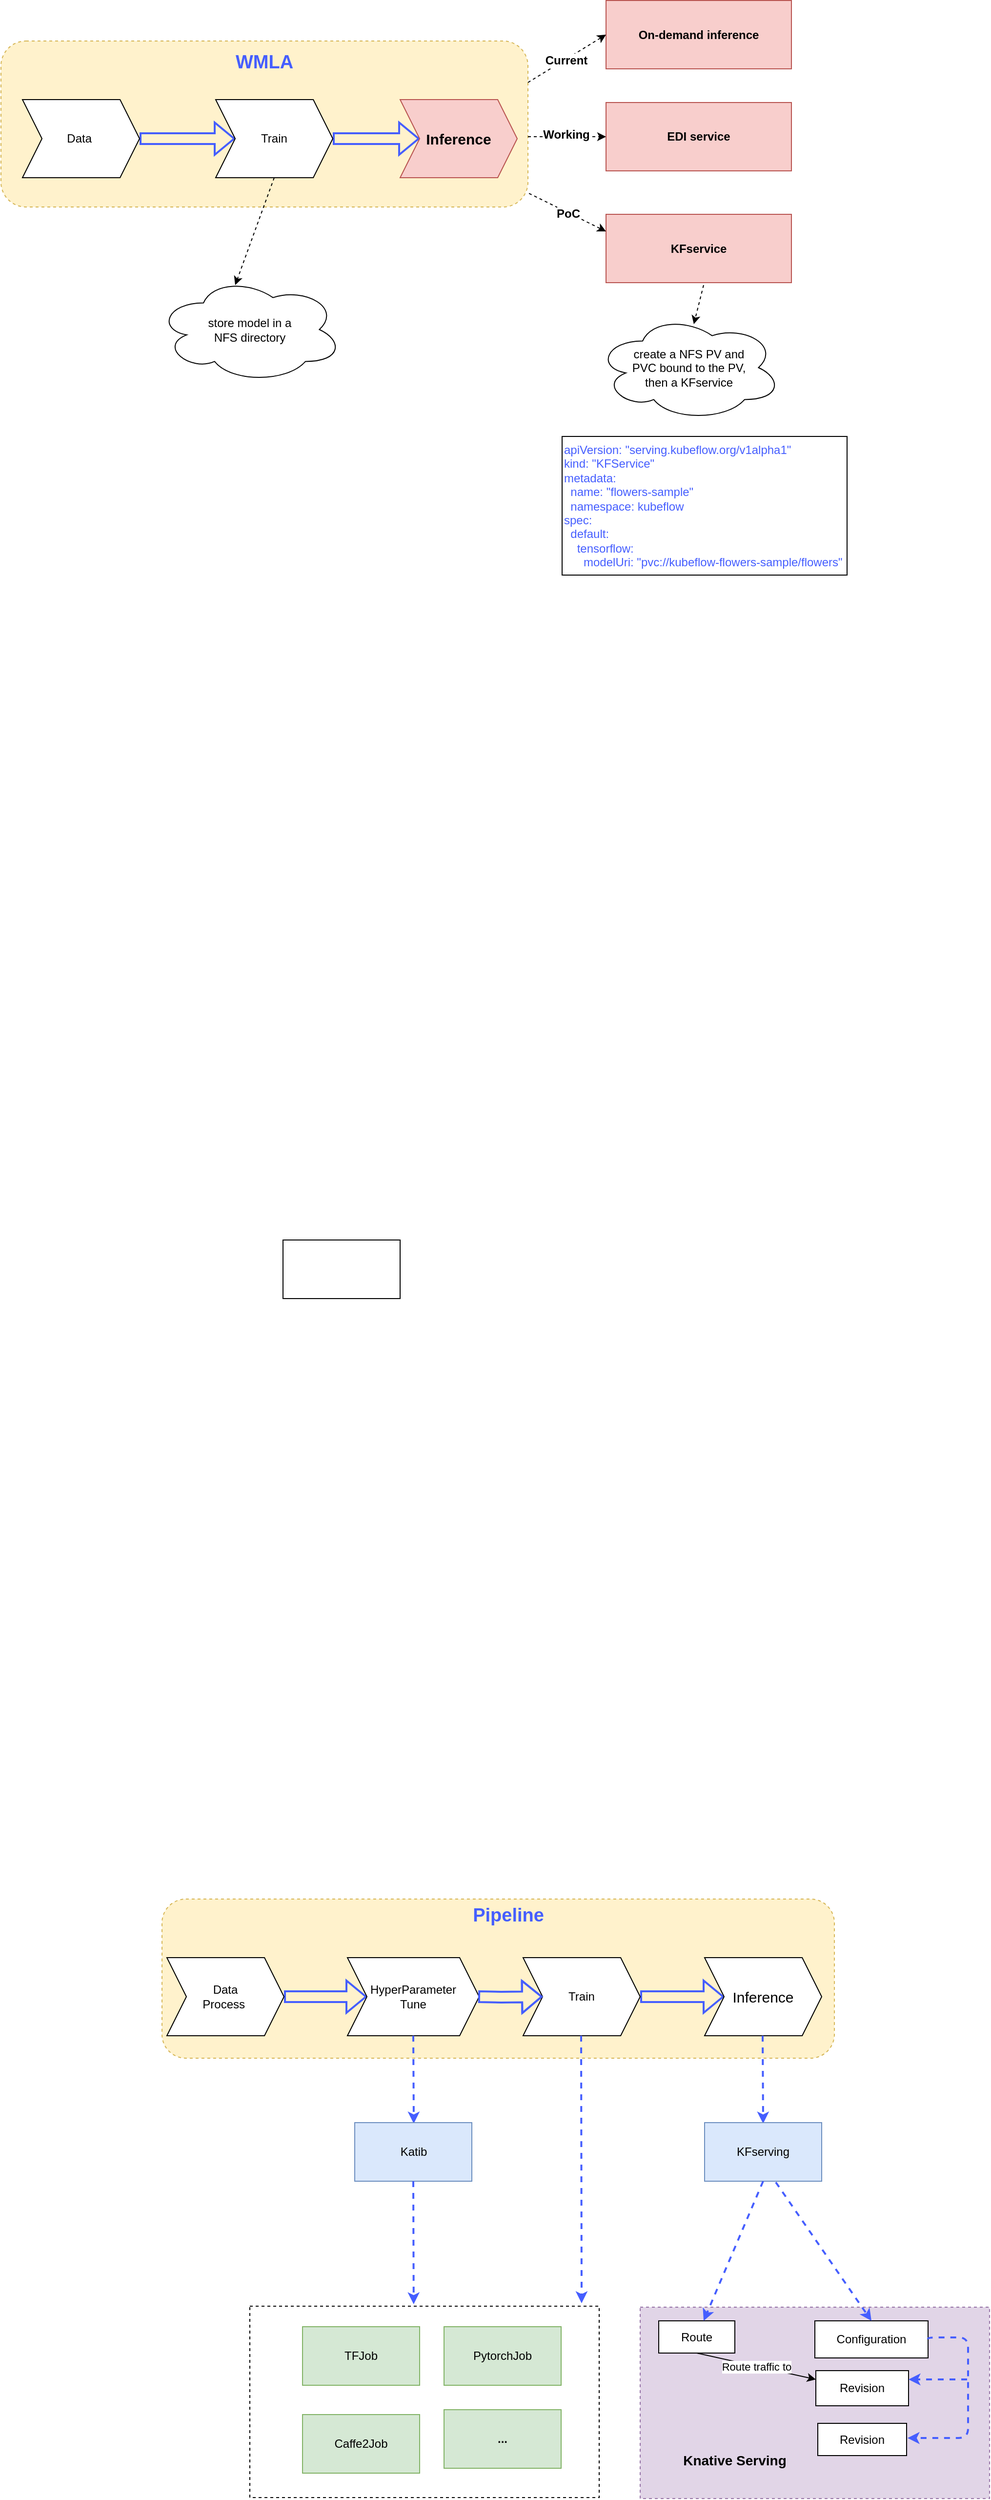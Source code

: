 <mxfile pages="1" version="11.2.3" type="github"><diagram id="i3zWNkJtwnKie6R3KwLM" name="Page-1"><mxGraphModel dx="1482" dy="988" grid="0" gridSize="10" guides="1" tooltips="1" connect="1" arrows="1" fold="1" page="1" pageScale="1" pageWidth="2339" pageHeight="3300" math="0" shadow="0"><root><mxCell id="0"/><mxCell id="1" parent="0"/><mxCell id="G2r3sRdEXv-sqOphE8NE-22" value="" style="rounded=0;whiteSpace=wrap;html=1;strokeColor=#000000;dashed=1;" vertex="1" parent="1"><mxGeometry x="295" y="2530" width="358" height="196" as="geometry"/></mxCell><mxCell id="lpi5FlPbwp4Xaz6hHfly-7" value="" style="rounded=1;whiteSpace=wrap;html=1;dashed=1;fillColor=#fff2cc;strokeColor=#d6b656;" parent="1" vertex="1"><mxGeometry x="40" y="210" width="540" height="170" as="geometry"/></mxCell><mxCell id="lpi5FlPbwp4Xaz6hHfly-4" value="" style="edgeStyle=orthogonalEdgeStyle;rounded=0;orthogonalLoop=1;jettySize=auto;html=1;shape=flexArrow;strokeColor=#455EFF;strokeWidth=2;" parent="1" source="lpi5FlPbwp4Xaz6hHfly-1" target="lpi5FlPbwp4Xaz6hHfly-2" edge="1"><mxGeometry relative="1" as="geometry"/></mxCell><mxCell id="lpi5FlPbwp4Xaz6hHfly-1" value="Data&amp;nbsp;" style="shape=step;perimeter=stepPerimeter;whiteSpace=wrap;html=1;fixedSize=1;" parent="1" vertex="1"><mxGeometry x="62" y="270" width="120" height="80" as="geometry"/></mxCell><mxCell id="lpi5FlPbwp4Xaz6hHfly-6" value="" style="edgeStyle=orthogonalEdgeStyle;rounded=0;orthogonalLoop=1;jettySize=auto;html=1;shape=flexArrow;strokeColor=#455EFF;strokeWidth=2;" parent="1" source="lpi5FlPbwp4Xaz6hHfly-2" target="lpi5FlPbwp4Xaz6hHfly-5" edge="1"><mxGeometry relative="1" as="geometry"/></mxCell><mxCell id="lpi5FlPbwp4Xaz6hHfly-2" value="Train" style="shape=step;perimeter=stepPerimeter;whiteSpace=wrap;html=1;fixedSize=1;" parent="1" vertex="1"><mxGeometry x="260" y="270" width="120" height="80" as="geometry"/></mxCell><mxCell id="lpi5FlPbwp4Xaz6hHfly-5" value="&lt;b&gt;&lt;font style=&quot;font-size: 15px&quot;&gt;Inference&lt;/font&gt;&lt;/b&gt;" style="shape=step;perimeter=stepPerimeter;whiteSpace=wrap;html=1;fixedSize=1;fillColor=#f8cecc;strokeColor=#b85450;" parent="1" vertex="1"><mxGeometry x="449" y="270" width="120" height="80" as="geometry"/></mxCell><mxCell id="lpi5FlPbwp4Xaz6hHfly-8" value="&lt;b&gt;&lt;font style=&quot;font-size: 19px&quot; color=&quot;#455eff&quot;&gt;WMLA&lt;/font&gt;&lt;/b&gt;" style="text;html=1;strokeColor=none;fillColor=none;align=center;verticalAlign=middle;whiteSpace=wrap;rounded=0;dashed=1;" parent="1" vertex="1"><mxGeometry x="290" y="222" width="40" height="20" as="geometry"/></mxCell><mxCell id="lpi5FlPbwp4Xaz6hHfly-11" value="&lt;b&gt;On-demand inference&lt;/b&gt;" style="rounded=0;whiteSpace=wrap;html=1;fillColor=#f8cecc;strokeColor=#b85450;" parent="1" vertex="1"><mxGeometry x="660" y="168.5" width="190" height="70" as="geometry"/></mxCell><mxCell id="lpi5FlPbwp4Xaz6hHfly-12" value="&lt;b&gt;EDI service&lt;/b&gt;" style="rounded=0;whiteSpace=wrap;html=1;fillColor=#f8cecc;strokeColor=#b85450;" parent="1" vertex="1"><mxGeometry x="660" y="273" width="190" height="70" as="geometry"/></mxCell><mxCell id="lpi5FlPbwp4Xaz6hHfly-13" value="&lt;b&gt;KFservice&lt;/b&gt;" style="rounded=0;whiteSpace=wrap;html=1;fillColor=#f8cecc;strokeColor=#b85450;" parent="1" vertex="1"><mxGeometry x="660" y="387.5" width="190" height="70" as="geometry"/></mxCell><mxCell id="lpi5FlPbwp4Xaz6hHfly-14" value="store model in a &lt;br&gt;NFS directory" style="ellipse;shape=cloud;whiteSpace=wrap;html=1;" parent="1" vertex="1"><mxGeometry x="200" y="451" width="190" height="109" as="geometry"/></mxCell><mxCell id="lpi5FlPbwp4Xaz6hHfly-15" value="" style="endArrow=classic;html=1;exitX=0.5;exitY=1;exitDx=0;exitDy=0;dashed=1;" parent="1" source="lpi5FlPbwp4Xaz6hHfly-2" edge="1"><mxGeometry width="50" height="50" relative="1" as="geometry"><mxPoint x="40" y="610" as="sourcePoint"/><mxPoint x="280" y="460" as="targetPoint"/></mxGeometry></mxCell><mxCell id="lpi5FlPbwp4Xaz6hHfly-17" value="" style="endArrow=classic;html=1;exitX=1;exitY=0.25;exitDx=0;exitDy=0;dashed=1;entryX=0;entryY=0.5;entryDx=0;entryDy=0;" parent="1" source="lpi5FlPbwp4Xaz6hHfly-7" target="lpi5FlPbwp4Xaz6hHfly-11" edge="1"><mxGeometry width="50" height="50" relative="1" as="geometry"><mxPoint x="330" y="360" as="sourcePoint"/><mxPoint x="290" y="470" as="targetPoint"/></mxGeometry></mxCell><mxCell id="lpi5FlPbwp4Xaz6hHfly-20" value="&lt;b&gt;Current&lt;/b&gt;" style="text;html=1;resizable=0;points=[];align=center;verticalAlign=middle;labelBackgroundColor=#ffffff;" parent="lpi5FlPbwp4Xaz6hHfly-17" vertex="1" connectable="0"><mxGeometry x="-0.041" y="-1" relative="1" as="geometry"><mxPoint as="offset"/></mxGeometry></mxCell><mxCell id="lpi5FlPbwp4Xaz6hHfly-18" value="" style="endArrow=classic;html=1;dashed=1;entryX=0;entryY=0.5;entryDx=0;entryDy=0;" parent="1" target="lpi5FlPbwp4Xaz6hHfly-12" edge="1"><mxGeometry width="50" height="50" relative="1" as="geometry"><mxPoint x="580" y="308" as="sourcePoint"/><mxPoint x="649" y="259" as="targetPoint"/></mxGeometry></mxCell><mxCell id="lpi5FlPbwp4Xaz6hHfly-21" value="&lt;b&gt;Working&lt;/b&gt;" style="text;html=1;resizable=0;points=[];align=center;verticalAlign=middle;labelBackgroundColor=#ffffff;" parent="lpi5FlPbwp4Xaz6hHfly-18" vertex="1" connectable="0"><mxGeometry x="-0.025" y="2" relative="1" as="geometry"><mxPoint as="offset"/></mxGeometry></mxCell><mxCell id="lpi5FlPbwp4Xaz6hHfly-19" value="" style="endArrow=classic;html=1;dashed=1;entryX=0;entryY=0.25;entryDx=0;entryDy=0;exitX=1.002;exitY=0.918;exitDx=0;exitDy=0;exitPerimeter=0;" parent="1" source="lpi5FlPbwp4Xaz6hHfly-7" target="lpi5FlPbwp4Xaz6hHfly-13" edge="1"><mxGeometry width="50" height="50" relative="1" as="geometry"><mxPoint x="590" y="318" as="sourcePoint"/><mxPoint x="670" y="318" as="targetPoint"/></mxGeometry></mxCell><mxCell id="lpi5FlPbwp4Xaz6hHfly-22" value="&lt;b&gt;PoC&lt;/b&gt;" style="text;html=1;resizable=0;points=[];align=center;verticalAlign=middle;labelBackgroundColor=#ffffff;" parent="lpi5FlPbwp4Xaz6hHfly-19" vertex="1" connectable="0"><mxGeometry x="0.022" y="-1" relative="1" as="geometry"><mxPoint as="offset"/></mxGeometry></mxCell><mxCell id="lpi5FlPbwp4Xaz6hHfly-23" value="create a NFS PV and&lt;br&gt;PVC bound to the PV,&lt;br&gt;then a KFservice" style="ellipse;shape=cloud;whiteSpace=wrap;html=1;" parent="1" vertex="1"><mxGeometry x="650" y="490" width="190" height="109" as="geometry"/></mxCell><mxCell id="lpi5FlPbwp4Xaz6hHfly-24" value="" style="endArrow=classic;html=1;dashed=1;entryX=0.526;entryY=0.092;entryDx=0;entryDy=0;entryPerimeter=0;" parent="1" target="lpi5FlPbwp4Xaz6hHfly-23" edge="1"><mxGeometry width="50" height="50" relative="1" as="geometry"><mxPoint x="760" y="460" as="sourcePoint"/><mxPoint x="290" y="470" as="targetPoint"/></mxGeometry></mxCell><UserObject label="&lt;font color=&quot;#455eff&quot; style=&quot;background-color: rgb(255 , 255 , 255)&quot;&gt;apiVersion: &quot;serving.kubeflow.org/v1alpha1&quot;&lt;br&gt;kind: &quot;KFService&quot;&lt;br&gt;metadata:&lt;br&gt;&amp;nbsp; name: &quot;flowers-sample&quot;&lt;br&gt;&amp;nbsp; namespace: kubeflow&lt;br&gt;spec:&lt;br&gt;&amp;nbsp; default:&lt;br&gt;&amp;nbsp; &amp;nbsp; tensorflow:&lt;br&gt;&amp;nbsp; &amp;nbsp; &amp;nbsp; modelUri: &quot;pvc://kubeflow-flowers-sample/flowers&quot;&lt;/font&gt;" link="apiVersion: &quot;serving.kubeflow.org/v1alpha1&quot;&#xa;kind: &quot;KFService&quot;&#xa;metadata:&#xa;  name: &quot;flowers-sample&quot;&#xa;  namespace: kubeflow&#xa;spec:&#xa;  default:&#xa;    tensorflow:&#xa;      modelUri: &quot;pvc://kubeflow-flowers-sample/flowers&quot;" id="lpi5FlPbwp4Xaz6hHfly-26"><mxCell style="text;html=1;strokeColor=#000000;" parent="1" vertex="1"><mxGeometry x="615" y="615" width="292" height="142" as="geometry"/></mxCell></UserObject><mxCell id="G2r3sRdEXv-sqOphE8NE-1" value="" style="rounded=0;whiteSpace=wrap;html=1;strokeColor=#000000;" vertex="1" parent="1"><mxGeometry x="329" y="1438" width="120" height="60" as="geometry"/></mxCell><mxCell id="G2r3sRdEXv-sqOphE8NE-2" value="" style="rounded=1;whiteSpace=wrap;html=1;dashed=1;fillColor=#fff2cc;strokeColor=#d6b656;" vertex="1" parent="1"><mxGeometry x="205" y="2113" width="689" height="163" as="geometry"/></mxCell><mxCell id="G2r3sRdEXv-sqOphE8NE-3" value="" style="edgeStyle=orthogonalEdgeStyle;rounded=0;orthogonalLoop=1;jettySize=auto;html=1;shape=flexArrow;strokeColor=#455EFF;strokeWidth=2;entryX=0;entryY=0.5;entryDx=0;entryDy=0;" edge="1" parent="1" source="G2r3sRdEXv-sqOphE8NE-4" target="G2r3sRdEXv-sqOphE8NE-9"><mxGeometry relative="1" as="geometry"/></mxCell><mxCell id="G2r3sRdEXv-sqOphE8NE-4" value="Data&lt;br&gt;Process&amp;nbsp;" style="shape=step;perimeter=stepPerimeter;whiteSpace=wrap;html=1;fixedSize=1;" vertex="1" parent="1"><mxGeometry x="210" y="2173" width="120" height="80" as="geometry"/></mxCell><mxCell id="G2r3sRdEXv-sqOphE8NE-5" value="" style="edgeStyle=orthogonalEdgeStyle;rounded=0;orthogonalLoop=1;jettySize=auto;html=1;shape=flexArrow;strokeColor=#455EFF;strokeWidth=2;" edge="1" parent="1" source="G2r3sRdEXv-sqOphE8NE-6" target="G2r3sRdEXv-sqOphE8NE-7"><mxGeometry relative="1" as="geometry"/></mxCell><mxCell id="G2r3sRdEXv-sqOphE8NE-6" value="Train" style="shape=step;perimeter=stepPerimeter;whiteSpace=wrap;html=1;fixedSize=1;" vertex="1" parent="1"><mxGeometry x="575" y="2173" width="120" height="80" as="geometry"/></mxCell><mxCell id="G2r3sRdEXv-sqOphE8NE-7" value="&lt;font style=&quot;font-size: 15px&quot;&gt;Inference&lt;/font&gt;" style="shape=step;perimeter=stepPerimeter;whiteSpace=wrap;html=1;fixedSize=1;" vertex="1" parent="1"><mxGeometry x="761" y="2173" width="120" height="80" as="geometry"/></mxCell><mxCell id="G2r3sRdEXv-sqOphE8NE-8" value="&lt;b&gt;&lt;font style=&quot;font-size: 19px&quot; color=&quot;#455eff&quot;&gt;Pipeline&lt;/font&gt;&lt;/b&gt;" style="text;html=1;strokeColor=none;fillColor=none;align=center;verticalAlign=middle;whiteSpace=wrap;rounded=0;dashed=1;" vertex="1" parent="1"><mxGeometry x="540" y="2120" width="40" height="20" as="geometry"/></mxCell><mxCell id="G2r3sRdEXv-sqOphE8NE-9" value="HyperParameter&lt;br&gt;Tune" style="shape=step;perimeter=stepPerimeter;whiteSpace=wrap;html=1;fixedSize=1;" vertex="1" parent="1"><mxGeometry x="395" y="2173" width="135" height="80" as="geometry"/></mxCell><mxCell id="G2r3sRdEXv-sqOphE8NE-11" value="" style="edgeStyle=orthogonalEdgeStyle;rounded=0;orthogonalLoop=1;jettySize=auto;html=1;shape=flexArrow;strokeColor=#455EFF;strokeWidth=2;entryX=0;entryY=0.5;entryDx=0;entryDy=0;" edge="1" parent="1" target="G2r3sRdEXv-sqOphE8NE-6"><mxGeometry relative="1" as="geometry"><mxPoint x="529" y="2213" as="sourcePoint"/><mxPoint x="440" y="2223" as="targetPoint"/></mxGeometry></mxCell><mxCell id="G2r3sRdEXv-sqOphE8NE-12" value="" style="endArrow=classic;html=1;dashed=1;strokeColor=#455EFF;strokeWidth=2;exitX=0.5;exitY=1;exitDx=0;exitDy=0;" edge="1" parent="1" source="G2r3sRdEXv-sqOphE8NE-9"><mxGeometry width="50" height="50" relative="1" as="geometry"><mxPoint x="444" y="2435" as="sourcePoint"/><mxPoint x="463" y="2343" as="targetPoint"/></mxGeometry></mxCell><mxCell id="G2r3sRdEXv-sqOphE8NE-13" value="" style="endArrow=classic;html=1;dashed=1;strokeColor=#455EFF;strokeWidth=2;exitX=0.5;exitY=1;exitDx=0;exitDy=0;" edge="1" parent="1"><mxGeometry width="50" height="50" relative="1" as="geometry"><mxPoint x="634.5" y="2253" as="sourcePoint"/><mxPoint x="635" y="2527" as="targetPoint"/></mxGeometry></mxCell><mxCell id="G2r3sRdEXv-sqOphE8NE-14" value="" style="endArrow=classic;html=1;dashed=1;strokeColor=#455EFF;strokeWidth=2;exitX=0.5;exitY=1;exitDx=0;exitDy=0;" edge="1" parent="1"><mxGeometry width="50" height="50" relative="1" as="geometry"><mxPoint x="820.5" y="2253" as="sourcePoint"/><mxPoint x="821" y="2343" as="targetPoint"/></mxGeometry></mxCell><mxCell id="G2r3sRdEXv-sqOphE8NE-16" value="Katib" style="rounded=0;whiteSpace=wrap;html=1;strokeColor=#6c8ebf;fillColor=#dae8fc;" vertex="1" parent="1"><mxGeometry x="402.5" y="2342" width="120" height="60" as="geometry"/></mxCell><mxCell id="G2r3sRdEXv-sqOphE8NE-17" value="KFserving" style="rounded=0;whiteSpace=wrap;html=1;strokeColor=#6c8ebf;fillColor=#dae8fc;" vertex="1" parent="1"><mxGeometry x="761" y="2342" width="120" height="60" as="geometry"/></mxCell><mxCell id="G2r3sRdEXv-sqOphE8NE-18" value="TFJob" style="rounded=0;whiteSpace=wrap;html=1;strokeColor=#82b366;fillColor=#d5e8d4;" vertex="1" parent="1"><mxGeometry x="349" y="2551" width="120" height="60" as="geometry"/></mxCell><mxCell id="G2r3sRdEXv-sqOphE8NE-19" value="Caffe2Job" style="rounded=0;whiteSpace=wrap;html=1;strokeColor=#82b366;fillColor=#d5e8d4;" vertex="1" parent="1"><mxGeometry x="349" y="2641" width="120" height="60" as="geometry"/></mxCell><mxCell id="G2r3sRdEXv-sqOphE8NE-20" value="PytorchJob" style="rounded=0;whiteSpace=wrap;html=1;strokeColor=#82b366;fillColor=#d5e8d4;" vertex="1" parent="1"><mxGeometry x="494" y="2551" width="120" height="60" as="geometry"/></mxCell><mxCell id="G2r3sRdEXv-sqOphE8NE-21" value="&lt;b&gt;...&lt;/b&gt;" style="rounded=0;whiteSpace=wrap;html=1;strokeColor=#82b366;fillColor=#d5e8d4;" vertex="1" parent="1"><mxGeometry x="494" y="2636" width="120" height="60" as="geometry"/></mxCell><mxCell id="G2r3sRdEXv-sqOphE8NE-23" value="" style="endArrow=classic;html=1;dashed=1;strokeColor=#455EFF;strokeWidth=2;exitX=0.5;exitY=1;exitDx=0;exitDy=0;entryX=0.469;entryY=-0.01;entryDx=0;entryDy=0;entryPerimeter=0;" edge="1" parent="1" target="G2r3sRdEXv-sqOphE8NE-22"><mxGeometry width="50" height="50" relative="1" as="geometry"><mxPoint x="462.5" y="2402" as="sourcePoint"/><mxPoint x="463" y="2492" as="targetPoint"/></mxGeometry></mxCell><mxCell id="G2r3sRdEXv-sqOphE8NE-24" value="" style="rounded=0;whiteSpace=wrap;html=1;strokeColor=#9673a6;dashed=1;fillColor=#e1d5e7;" vertex="1" parent="1"><mxGeometry x="695" y="2531" width="358" height="196" as="geometry"/></mxCell><mxCell id="G2r3sRdEXv-sqOphE8NE-25" value="Route" style="rounded=0;whiteSpace=wrap;html=1;strokeColor=#000000;" vertex="1" parent="1"><mxGeometry x="714" y="2545" width="78" height="33" as="geometry"/></mxCell><mxCell id="G2r3sRdEXv-sqOphE8NE-27" value="Configuration" style="rounded=0;whiteSpace=wrap;html=1;strokeColor=#000000;" vertex="1" parent="1"><mxGeometry x="874" y="2545" width="116" height="38" as="geometry"/></mxCell><mxCell id="G2r3sRdEXv-sqOphE8NE-28" value="" style="edgeStyle=segmentEdgeStyle;endArrow=classic;html=1;dashed=1;strokeColor=#455EFF;strokeWidth=2;exitX=1;exitY=0.5;exitDx=0;exitDy=0;" edge="1" parent="1" source="G2r3sRdEXv-sqOphE8NE-27"><mxGeometry width="50" height="50" relative="1" as="geometry"><mxPoint x="40" y="2960" as="sourcePoint"/><mxPoint x="969" y="2665" as="targetPoint"/><Array as="points"><mxPoint x="1031" y="2562"/><mxPoint x="1031" y="2665"/></Array></mxGeometry></mxCell><mxCell id="G2r3sRdEXv-sqOphE8NE-29" value="Revision" style="rounded=0;whiteSpace=wrap;html=1;strokeColor=#000000;" vertex="1" parent="1"><mxGeometry x="875" y="2596" width="95" height="36" as="geometry"/></mxCell><mxCell id="G2r3sRdEXv-sqOphE8NE-30" value="Revision" style="rounded=0;whiteSpace=wrap;html=1;strokeColor=#000000;" vertex="1" parent="1"><mxGeometry x="877" y="2650" width="91" height="33" as="geometry"/></mxCell><mxCell id="G2r3sRdEXv-sqOphE8NE-31" value="" style="endArrow=classic;html=1;dashed=1;strokeColor=#455EFF;strokeWidth=2;entryX=1;entryY=0.25;entryDx=0;entryDy=0;" edge="1" parent="1" target="G2r3sRdEXv-sqOphE8NE-29"><mxGeometry width="50" height="50" relative="1" as="geometry"><mxPoint x="1030" y="2605" as="sourcePoint"/><mxPoint x="472.902" y="2538.04" as="targetPoint"/></mxGeometry></mxCell><mxCell id="G2r3sRdEXv-sqOphE8NE-34" value="" style="endArrow=classic;html=1;dashed=1;strokeColor=#455EFF;strokeWidth=2;exitX=0.5;exitY=1;exitDx=0;exitDy=0;" edge="1" parent="1" source="G2r3sRdEXv-sqOphE8NE-17" target="G2r3sRdEXv-sqOphE8NE-25"><mxGeometry width="50" height="50" relative="1" as="geometry"><mxPoint x="644.5" y="2263" as="sourcePoint"/><mxPoint x="645" y="2537" as="targetPoint"/></mxGeometry></mxCell><mxCell id="G2r3sRdEXv-sqOphE8NE-35" value="" style="endArrow=classic;html=1;dashed=1;strokeColor=#455EFF;strokeWidth=2;exitX=0.608;exitY=1.017;exitDx=0;exitDy=0;exitPerimeter=0;entryX=0.5;entryY=0;entryDx=0;entryDy=0;" edge="1" parent="1" source="G2r3sRdEXv-sqOphE8NE-17" target="G2r3sRdEXv-sqOphE8NE-27"><mxGeometry width="50" height="50" relative="1" as="geometry"><mxPoint x="831" y="2412" as="sourcePoint"/><mxPoint x="770.034" y="2555" as="targetPoint"/></mxGeometry></mxCell><mxCell id="G2r3sRdEXv-sqOphE8NE-37" value="Route traffic to" style="endArrow=classic;html=1;strokeColor=#000000;strokeWidth=1;entryX=0;entryY=0.25;entryDx=0;entryDy=0;exitX=0.5;exitY=1;exitDx=0;exitDy=0;" edge="1" parent="1" source="G2r3sRdEXv-sqOphE8NE-25" target="G2r3sRdEXv-sqOphE8NE-29"><mxGeometry width="50" height="50" relative="1" as="geometry"><mxPoint x="40" y="2960" as="sourcePoint"/><mxPoint x="90" y="2910" as="targetPoint"/></mxGeometry></mxCell><mxCell id="G2r3sRdEXv-sqOphE8NE-38" value="&lt;b&gt;&lt;font style=&quot;font-size: 14px&quot;&gt;Knative Serving&lt;/font&gt;&lt;/b&gt;" style="text;html=1;strokeColor=none;fillColor=none;align=center;verticalAlign=middle;whiteSpace=wrap;rounded=0;" vertex="1" parent="1"><mxGeometry x="727" y="2679" width="130" height="17" as="geometry"/></mxCell></root></mxGraphModel></diagram></mxfile>